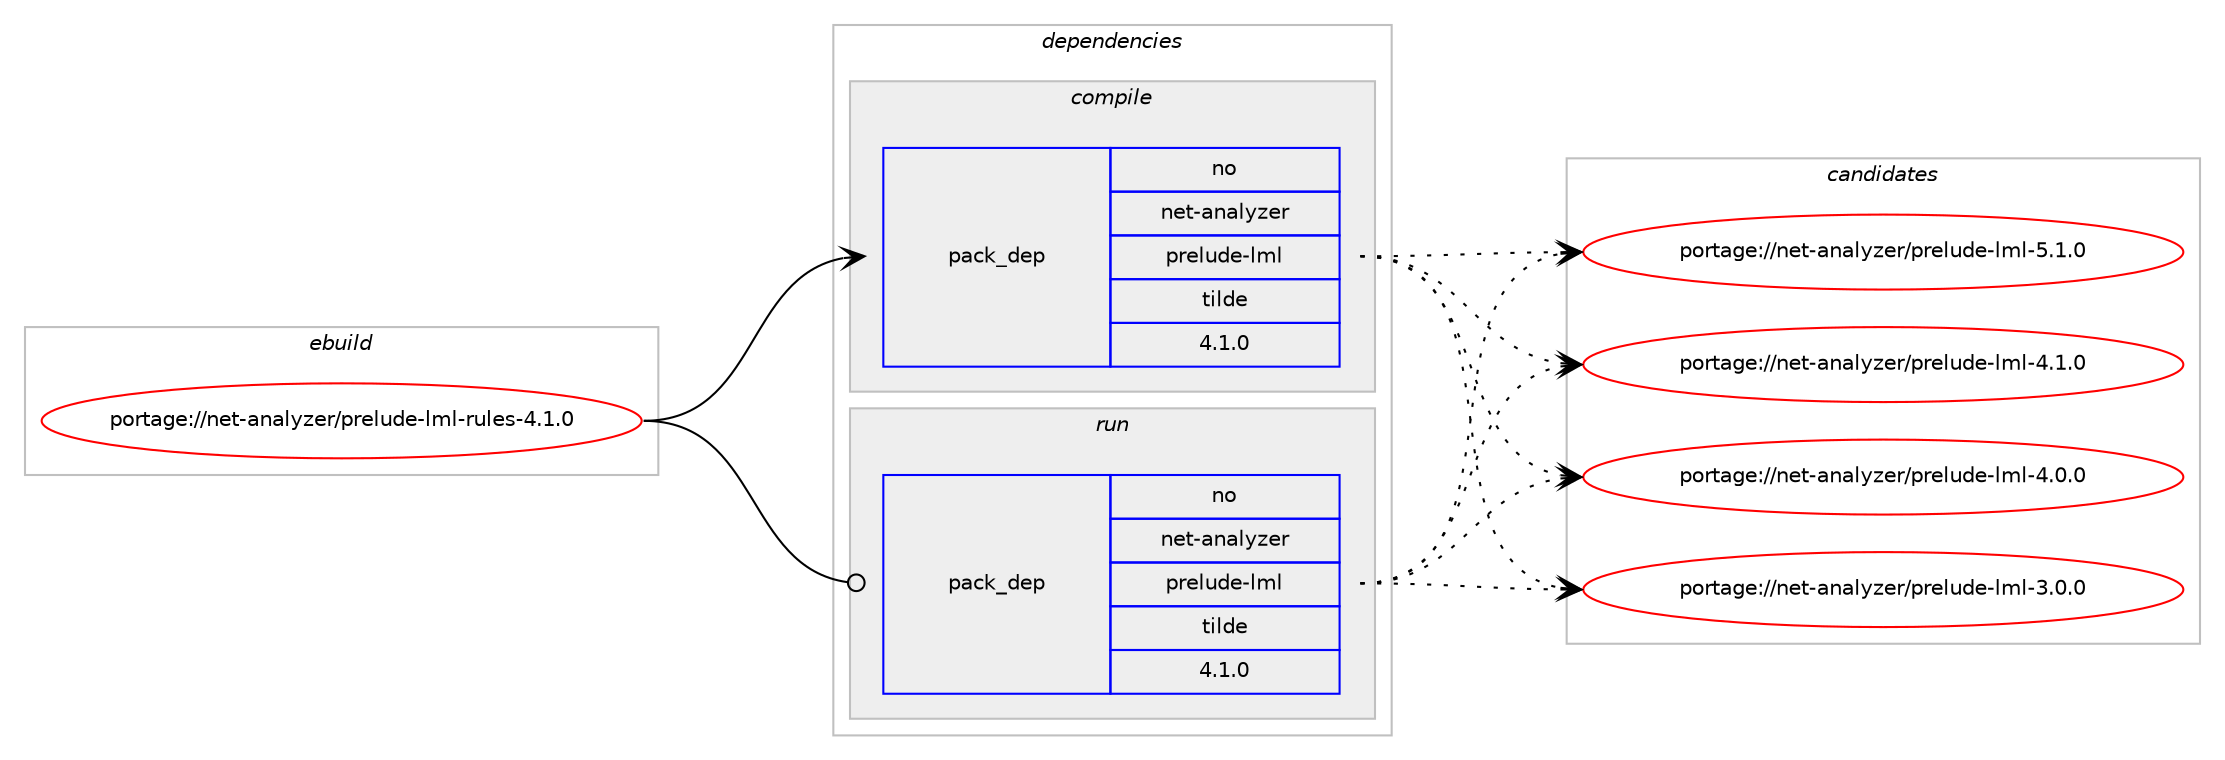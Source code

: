 digraph prolog {

# *************
# Graph options
# *************

newrank=true;
concentrate=true;
compound=true;
graph [rankdir=LR,fontname=Helvetica,fontsize=10,ranksep=1.5];#, ranksep=2.5, nodesep=0.2];
edge  [arrowhead=vee];
node  [fontname=Helvetica,fontsize=10];

# **********
# The ebuild
# **********

subgraph cluster_leftcol {
color=gray;
rank=same;
label=<<i>ebuild</i>>;
id [label="portage://net-analyzer/prelude-lml-rules-4.1.0", color=red, width=4, href="../net-analyzer/prelude-lml-rules-4.1.0.svg"];
}

# ****************
# The dependencies
# ****************

subgraph cluster_midcol {
color=gray;
label=<<i>dependencies</i>>;
subgraph cluster_compile {
fillcolor="#eeeeee";
style=filled;
label=<<i>compile</i>>;
subgraph pack4007 {
dependency4988 [label=<<TABLE BORDER="0" CELLBORDER="1" CELLSPACING="0" CELLPADDING="4" WIDTH="220"><TR><TD ROWSPAN="6" CELLPADDING="30">pack_dep</TD></TR><TR><TD WIDTH="110">no</TD></TR><TR><TD>net-analyzer</TD></TR><TR><TD>prelude-lml</TD></TR><TR><TD>tilde</TD></TR><TR><TD>4.1.0</TD></TR></TABLE>>, shape=none, color=blue];
}
id:e -> dependency4988:w [weight=20,style="solid",arrowhead="vee"];
}
subgraph cluster_compileandrun {
fillcolor="#eeeeee";
style=filled;
label=<<i>compile and run</i>>;
}
subgraph cluster_run {
fillcolor="#eeeeee";
style=filled;
label=<<i>run</i>>;
subgraph pack4008 {
dependency4989 [label=<<TABLE BORDER="0" CELLBORDER="1" CELLSPACING="0" CELLPADDING="4" WIDTH="220"><TR><TD ROWSPAN="6" CELLPADDING="30">pack_dep</TD></TR><TR><TD WIDTH="110">no</TD></TR><TR><TD>net-analyzer</TD></TR><TR><TD>prelude-lml</TD></TR><TR><TD>tilde</TD></TR><TR><TD>4.1.0</TD></TR></TABLE>>, shape=none, color=blue];
}
id:e -> dependency4989:w [weight=20,style="solid",arrowhead="odot"];
}
}

# **************
# The candidates
# **************

subgraph cluster_choices {
rank=same;
color=gray;
label=<<i>candidates</i>>;

subgraph choice4007 {
color=black;
nodesep=1;
choice1101011164597110971081211221011144711211410110811710010145108109108455346494648 [label="portage://net-analyzer/prelude-lml-5.1.0", color=red, width=4,href="../net-analyzer/prelude-lml-5.1.0.svg"];
choice1101011164597110971081211221011144711211410110811710010145108109108455246494648 [label="portage://net-analyzer/prelude-lml-4.1.0", color=red, width=4,href="../net-analyzer/prelude-lml-4.1.0.svg"];
choice1101011164597110971081211221011144711211410110811710010145108109108455246484648 [label="portage://net-analyzer/prelude-lml-4.0.0", color=red, width=4,href="../net-analyzer/prelude-lml-4.0.0.svg"];
choice1101011164597110971081211221011144711211410110811710010145108109108455146484648 [label="portage://net-analyzer/prelude-lml-3.0.0", color=red, width=4,href="../net-analyzer/prelude-lml-3.0.0.svg"];
dependency4988:e -> choice1101011164597110971081211221011144711211410110811710010145108109108455346494648:w [style=dotted,weight="100"];
dependency4988:e -> choice1101011164597110971081211221011144711211410110811710010145108109108455246494648:w [style=dotted,weight="100"];
dependency4988:e -> choice1101011164597110971081211221011144711211410110811710010145108109108455246484648:w [style=dotted,weight="100"];
dependency4988:e -> choice1101011164597110971081211221011144711211410110811710010145108109108455146484648:w [style=dotted,weight="100"];
}
subgraph choice4008 {
color=black;
nodesep=1;
choice1101011164597110971081211221011144711211410110811710010145108109108455346494648 [label="portage://net-analyzer/prelude-lml-5.1.0", color=red, width=4,href="../net-analyzer/prelude-lml-5.1.0.svg"];
choice1101011164597110971081211221011144711211410110811710010145108109108455246494648 [label="portage://net-analyzer/prelude-lml-4.1.0", color=red, width=4,href="../net-analyzer/prelude-lml-4.1.0.svg"];
choice1101011164597110971081211221011144711211410110811710010145108109108455246484648 [label="portage://net-analyzer/prelude-lml-4.0.0", color=red, width=4,href="../net-analyzer/prelude-lml-4.0.0.svg"];
choice1101011164597110971081211221011144711211410110811710010145108109108455146484648 [label="portage://net-analyzer/prelude-lml-3.0.0", color=red, width=4,href="../net-analyzer/prelude-lml-3.0.0.svg"];
dependency4989:e -> choice1101011164597110971081211221011144711211410110811710010145108109108455346494648:w [style=dotted,weight="100"];
dependency4989:e -> choice1101011164597110971081211221011144711211410110811710010145108109108455246494648:w [style=dotted,weight="100"];
dependency4989:e -> choice1101011164597110971081211221011144711211410110811710010145108109108455246484648:w [style=dotted,weight="100"];
dependency4989:e -> choice1101011164597110971081211221011144711211410110811710010145108109108455146484648:w [style=dotted,weight="100"];
}
}

}
